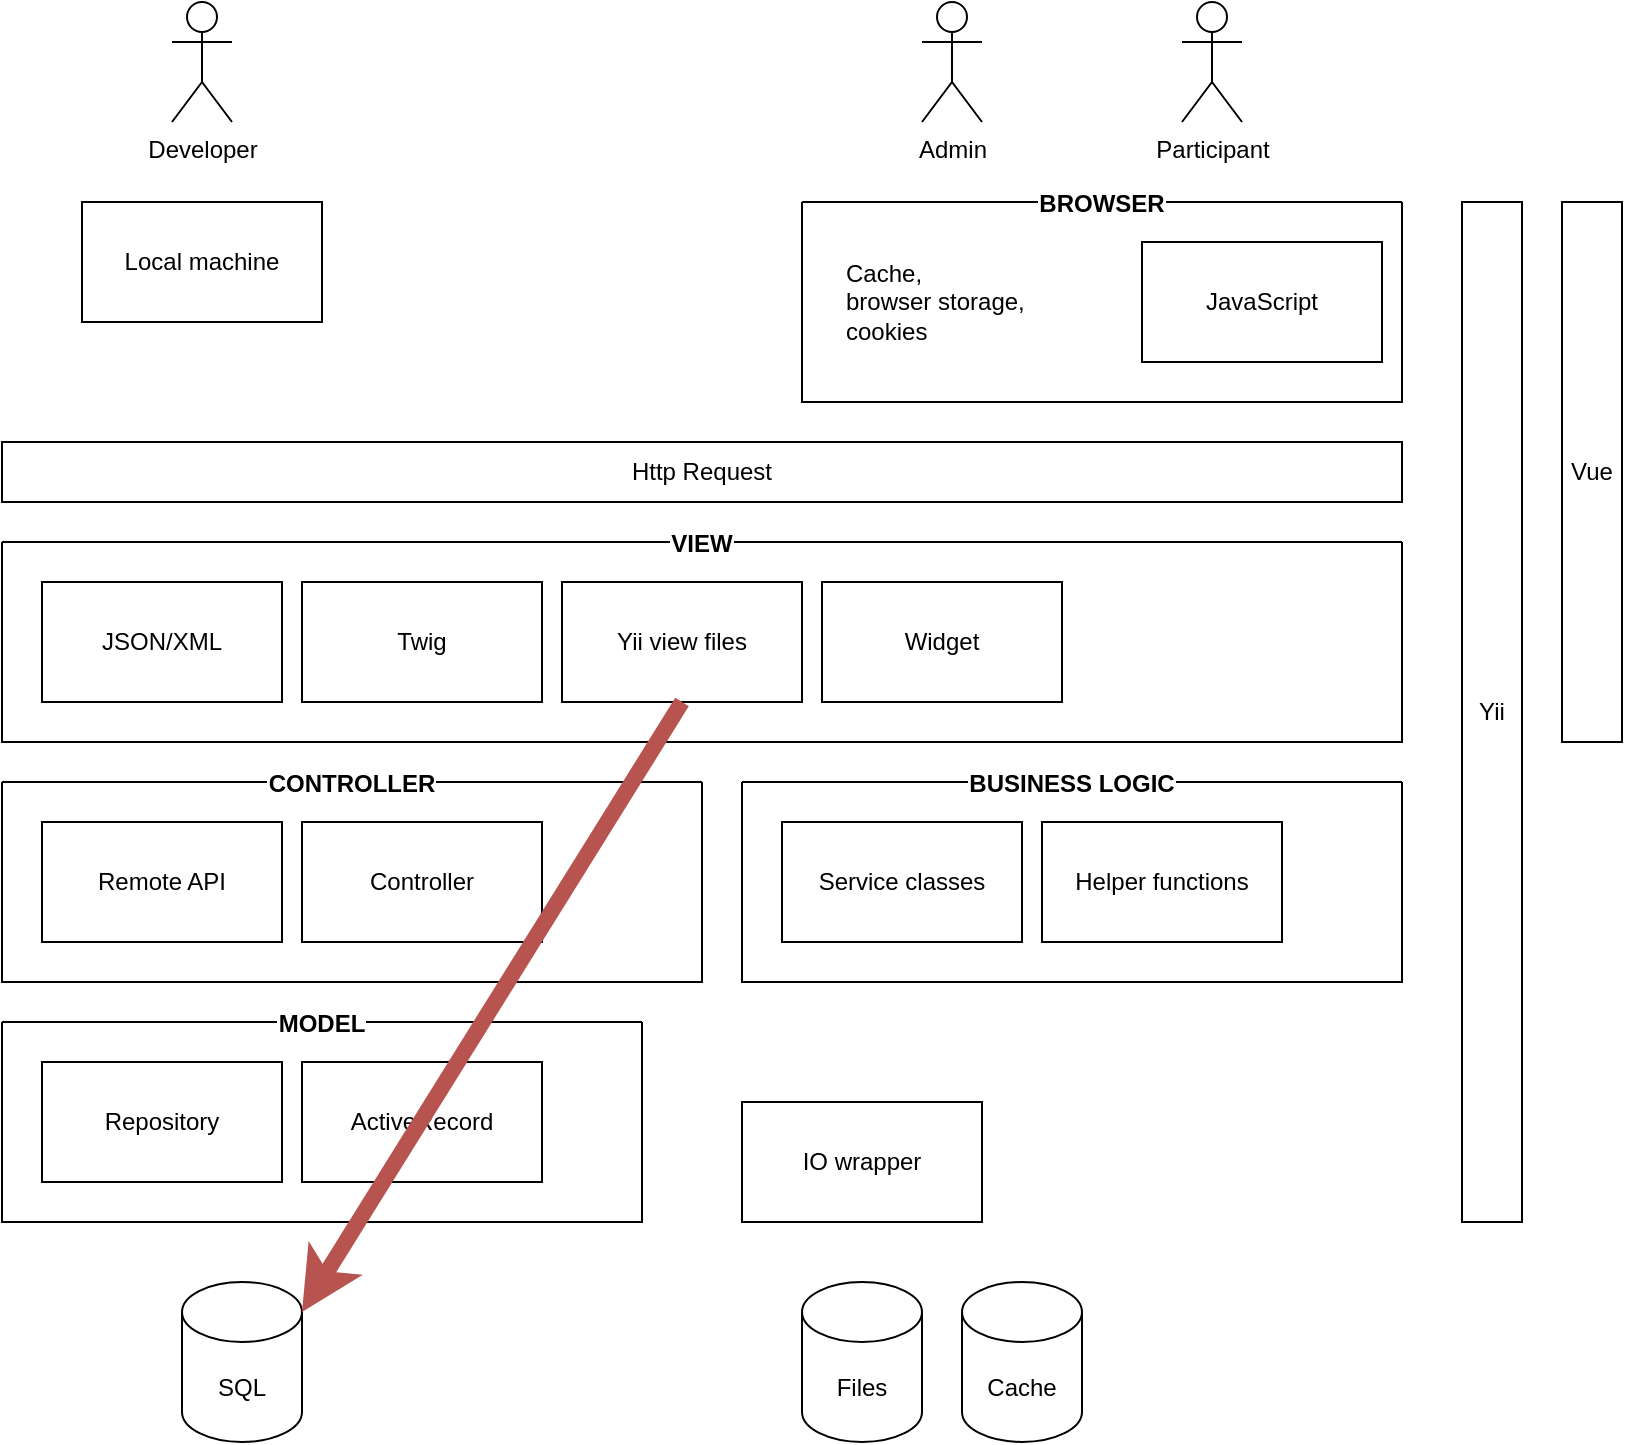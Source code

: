 <mxfile version="14.9.9" type="github">
  <diagram id="CAZZak_FirUkJ6t7yPCO" name="Page-1">
    <mxGraphModel dx="1420" dy="1889" grid="1" gridSize="10" guides="1" tooltips="1" connect="1" arrows="1" fold="1" page="1" pageScale="1" pageWidth="850" pageHeight="1100" math="0" shadow="0">
      <root>
        <mxCell id="0" />
        <mxCell id="1" parent="0" />
        <mxCell id="ZQ06bYMubK2WD7voXs-C-1" value="SQL" style="shape=cylinder3;whiteSpace=wrap;html=1;boundedLbl=1;backgroundOutline=1;size=15;" parent="1" vertex="1">
          <mxGeometry x="220" y="320" width="60" height="80" as="geometry" />
        </mxCell>
        <mxCell id="ZQ06bYMubK2WD7voXs-C-6" value="Service classes" style="whiteSpace=wrap;html=1;" parent="1" vertex="1">
          <mxGeometry x="520" y="90" width="120" height="60" as="geometry" />
        </mxCell>
        <mxCell id="ZQ06bYMubK2WD7voXs-C-18" value="BUSINESS LOGIC" style="swimlane;startSize=0;labelBackgroundColor=#ffffff;" parent="1" vertex="1">
          <mxGeometry x="500" y="70" width="330" height="100" as="geometry" />
        </mxCell>
        <mxCell id="ZQ06bYMubK2WD7voXs-C-7" value="Helper functions" style="whiteSpace=wrap;html=1;" parent="ZQ06bYMubK2WD7voXs-C-18" vertex="1">
          <mxGeometry x="150" y="20" width="120" height="60" as="geometry" />
        </mxCell>
        <mxCell id="ZQ06bYMubK2WD7voXs-C-21" value="CONTROLLER" style="swimlane;startSize=0;labelBackgroundColor=#ffffff;" parent="1" vertex="1">
          <mxGeometry x="130" y="70" width="350" height="100" as="geometry" />
        </mxCell>
        <mxCell id="ZQ06bYMubK2WD7voXs-C-3" value="Controller" style="rounded=0;whiteSpace=wrap;html=1;" parent="ZQ06bYMubK2WD7voXs-C-21" vertex="1">
          <mxGeometry x="150" y="20" width="120" height="60" as="geometry" />
        </mxCell>
        <mxCell id="ZQ06bYMubK2WD7voXs-C-20" value="Remote API" style="rounded=0;whiteSpace=wrap;html=1;" parent="ZQ06bYMubK2WD7voXs-C-21" vertex="1">
          <mxGeometry x="20" y="20" width="120" height="60" as="geometry" />
        </mxCell>
        <mxCell id="ZQ06bYMubK2WD7voXs-C-27" value="VIEW" style="swimlane;startSize=0;swimlaneFillColor=none;swimlaneLine=1;rounded=0;shadow=0;sketch=0;labelBackgroundColor=#ffffff;" parent="1" vertex="1">
          <mxGeometry x="130" y="-50" width="700" height="100" as="geometry" />
        </mxCell>
        <mxCell id="ZQ06bYMubK2WD7voXs-C-28" value="JSON/XML" style="rounded=0;whiteSpace=wrap;html=1;" parent="ZQ06bYMubK2WD7voXs-C-27" vertex="1">
          <mxGeometry x="20" y="20" width="120" height="60" as="geometry" />
        </mxCell>
        <mxCell id="ZQ06bYMubK2WD7voXs-C-48" value="Widget" style="rounded=0;whiteSpace=wrap;html=1;" parent="ZQ06bYMubK2WD7voXs-C-27" vertex="1">
          <mxGeometry x="410" y="20" width="120" height="60" as="geometry" />
        </mxCell>
        <mxCell id="ZQ06bYMubK2WD7voXs-C-25" value="Twig" style="rounded=0;whiteSpace=wrap;html=1;" parent="ZQ06bYMubK2WD7voXs-C-27" vertex="1">
          <mxGeometry x="150" y="20" width="120" height="60" as="geometry" />
        </mxCell>
        <mxCell id="ZQ06bYMubK2WD7voXs-C-4" value="Yii view files" style="rounded=0;whiteSpace=wrap;html=1;" parent="ZQ06bYMubK2WD7voXs-C-27" vertex="1">
          <mxGeometry x="280" y="20" width="120" height="60" as="geometry" />
        </mxCell>
        <mxCell id="ZQ06bYMubK2WD7voXs-C-30" value="Local machine" style="rounded=0;whiteSpace=wrap;html=1;" parent="1" vertex="1">
          <mxGeometry x="170" y="-220" width="120" height="60" as="geometry" />
        </mxCell>
        <mxCell id="ZQ06bYMubK2WD7voXs-C-31" value="Admin" style="shape=umlActor;verticalLabelPosition=bottom;verticalAlign=top;html=1;outlineConnect=0;" parent="1" vertex="1">
          <mxGeometry x="590" y="-320" width="30" height="60" as="geometry" />
        </mxCell>
        <mxCell id="ZQ06bYMubK2WD7voXs-C-32" value="Participant" style="shape=umlActor;verticalLabelPosition=bottom;verticalAlign=top;html=1;outlineConnect=0;" parent="1" vertex="1">
          <mxGeometry x="720" y="-320" width="30" height="60" as="geometry" />
        </mxCell>
        <mxCell id="ZQ06bYMubK2WD7voXs-C-33" value="Developer" style="shape=umlActor;verticalLabelPosition=bottom;verticalAlign=top;html=1;outlineConnect=0;" parent="1" vertex="1">
          <mxGeometry x="215" y="-320" width="30" height="60" as="geometry" />
        </mxCell>
        <mxCell id="ZQ06bYMubK2WD7voXs-C-36" value="Http Request" style="rounded=0;whiteSpace=wrap;html=1;" parent="1" vertex="1">
          <mxGeometry x="130" y="-100" width="700" height="30" as="geometry" />
        </mxCell>
        <mxCell id="ZQ06bYMubK2WD7voXs-C-38" value="MODEL" style="swimlane;startSize=0;labelBackgroundColor=#ffffff;labelBorderColor=none;" parent="1" vertex="1">
          <mxGeometry x="130" y="190" width="320" height="100" as="geometry" />
        </mxCell>
        <mxCell id="ZQ06bYMubK2WD7voXs-C-40" value="ActiveRecord" style="rounded=0;whiteSpace=wrap;html=1;" parent="ZQ06bYMubK2WD7voXs-C-38" vertex="1">
          <mxGeometry x="150" y="20" width="120" height="60" as="geometry" />
        </mxCell>
        <mxCell id="ZQ06bYMubK2WD7voXs-C-41" value="Repository" style="rounded=0;whiteSpace=wrap;html=1;" parent="ZQ06bYMubK2WD7voXs-C-38" vertex="1">
          <mxGeometry x="20" y="20" width="120" height="60" as="geometry" />
        </mxCell>
        <mxCell id="ZQ06bYMubK2WD7voXs-C-44" value="BROWSER" style="swimlane;startSize=0;labelBackgroundColor=#ffffff;" parent="1" vertex="1">
          <mxGeometry x="530" y="-220" width="300" height="100" as="geometry" />
        </mxCell>
        <mxCell id="ZQ06bYMubK2WD7voXs-C-5" value="JavaScript" style="whiteSpace=wrap;html=1;" parent="ZQ06bYMubK2WD7voXs-C-44" vertex="1">
          <mxGeometry x="170" y="20" width="120" height="60" as="geometry" />
        </mxCell>
        <mxCell id="ZQ06bYMubK2WD7voXs-C-49" value="&lt;div align=&quot;left&quot;&gt;Cache,&lt;br&gt;&lt;/div&gt;&lt;div align=&quot;left&quot;&gt;browser storage,&lt;/div&gt;&lt;div align=&quot;left&quot;&gt;cookies&lt;/div&gt;" style="text;html=1;strokeColor=none;fillColor=none;align=left;verticalAlign=middle;whiteSpace=wrap;rounded=0;" parent="ZQ06bYMubK2WD7voXs-C-44" vertex="1">
          <mxGeometry x="20" y="40" width="130" height="20" as="geometry" />
        </mxCell>
        <mxCell id="ZQ06bYMubK2WD7voXs-C-46" value="Files" style="shape=cylinder3;whiteSpace=wrap;html=1;boundedLbl=1;backgroundOutline=1;size=15;" parent="1" vertex="1">
          <mxGeometry x="530" y="320" width="60" height="80" as="geometry" />
        </mxCell>
        <mxCell id="Rg0PUGwHE4vJt5AJLw-h-1" value="IO wrapper" style="rounded=0;whiteSpace=wrap;html=1;" parent="1" vertex="1">
          <mxGeometry x="500" y="230" width="120" height="60" as="geometry" />
        </mxCell>
        <mxCell id="sVkk13WtHpjU11I0KpUk-1" value="Cache" style="shape=cylinder3;whiteSpace=wrap;html=1;boundedLbl=1;backgroundOutline=1;size=15;" parent="1" vertex="1">
          <mxGeometry x="610" y="320" width="60" height="80" as="geometry" />
        </mxCell>
        <mxCell id="sVkk13WtHpjU11I0KpUk-2" value="Yii" style="rounded=0;whiteSpace=wrap;html=1;direction=south;" parent="1" vertex="1">
          <mxGeometry x="860" y="-220" width="30" height="510" as="geometry" />
        </mxCell>
        <mxCell id="sVkk13WtHpjU11I0KpUk-3" value="Vue" style="rounded=0;whiteSpace=wrap;html=1;direction=south;" parent="1" vertex="1">
          <mxGeometry x="910" y="-220" width="30" height="270" as="geometry" />
        </mxCell>
        <mxCell id="nsTxIgaTA_aL1YBBRUu6-1" value="" style="endArrow=classic;html=1;entryX=1;entryY=0;entryDx=0;entryDy=15;entryPerimeter=0;exitX=0.5;exitY=1;exitDx=0;exitDy=0;fillColor=#f8cecc;strokeColor=#b85450;strokeWidth=8;" edge="1" parent="1" source="ZQ06bYMubK2WD7voXs-C-4" target="ZQ06bYMubK2WD7voXs-C-1">
          <mxGeometry width="50" height="50" relative="1" as="geometry">
            <mxPoint x="590" y="130" as="sourcePoint" />
            <mxPoint x="640" y="80" as="targetPoint" />
          </mxGeometry>
        </mxCell>
      </root>
    </mxGraphModel>
  </diagram>
</mxfile>
